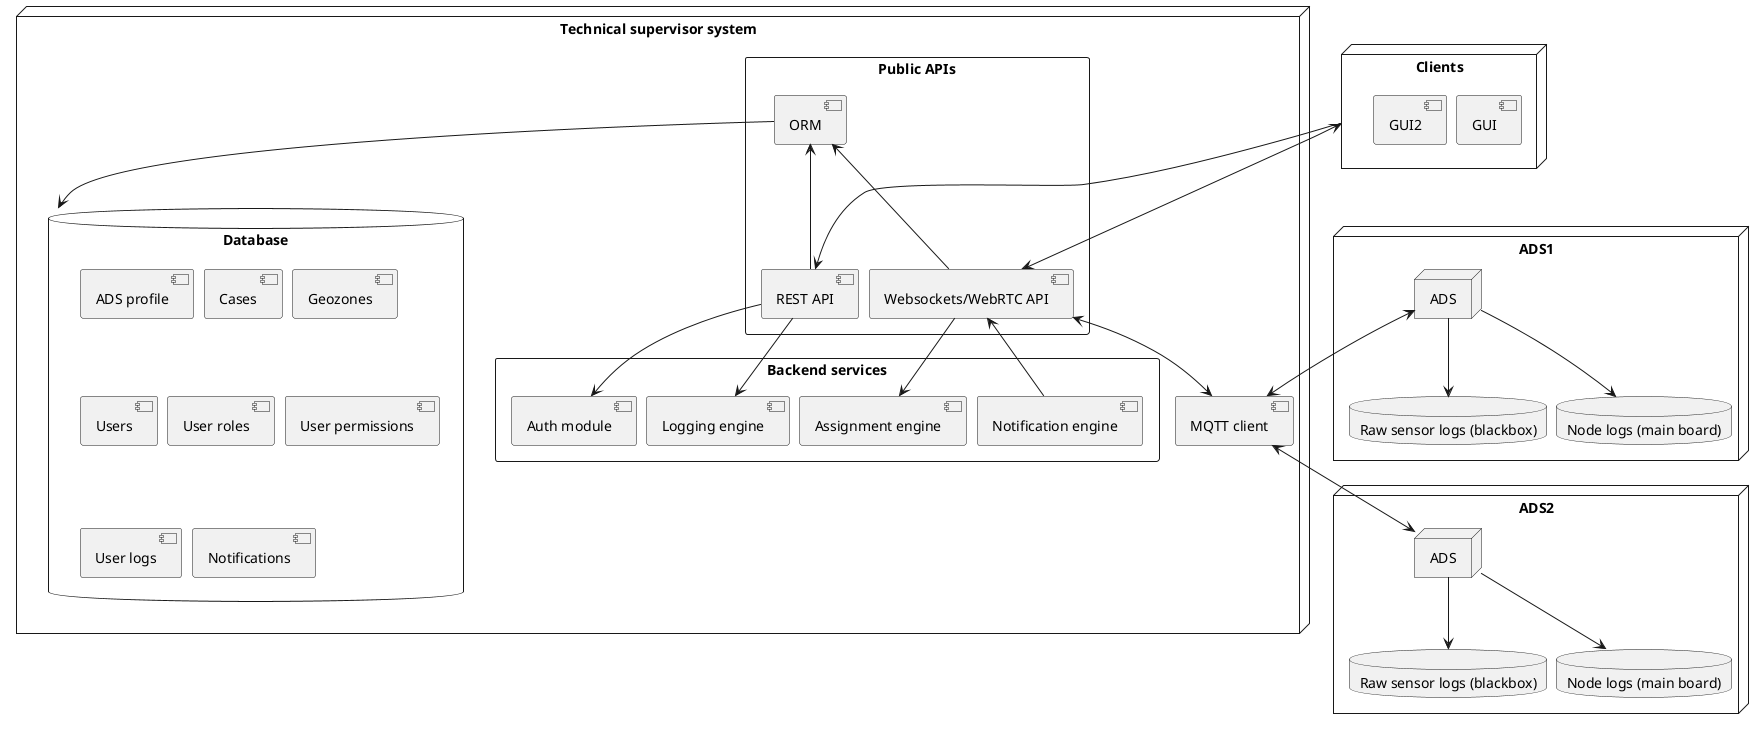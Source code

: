 @startuml
skinparam nodesep 10
skinparam ranksep 5

scale 1.0

node "Clients" as client_side {
    component "GUI" as gui
    component "GUI2" as gui2
}

node "Technical supervisor system" as ts {
    rectangle "Public APIs" {
            component "REST API" as rest_api
            component "Websockets/WebRTC API" as ws_api
            component "ORM" as orm
        }

    rectangle "Backend services" as backend {
        component "Auth module" as auth
        component "Assignment engine" as assignment_engine
        component "Notification engine" as notification_engine
        component "Logging engine" as log_engine
    }

    component "MQTT client" as mqtt_client

    database "Database" as db {
        component "ADS profile"
        component "Cases"
        component "Geozones"
        component "Users"
        component "User roles"
        component "User permissions"
        component "User logs"
        component "Notifications"
    }
}


node "ADS1" as ads_node { 
    node "ADS" as ads1
    database "Raw sensor logs (blackbox)" as raw_logs_ads1
    database "Node logs (main board)" as logs_ads1
}

node "ADS2" as ads_node2 { 
    node "ADS" as ads2
    database "Raw sensor logs (blackbox)" as raw_logs_ads2
    database "Node logs (main board)" as logs_ads2
}

ads1 -down-> raw_logs_ads1
ads1 -down-> logs_ads1
ads2 -down-> raw_logs_ads2
ads2 -down-> logs_ads2
ads1 <-d-> mqtt_client
ads2 <-u-> mqtt_client
client_side -down-> rest_api
client_side <-down-> ws_api
rest_api --> auth
rest_api --> log_engine
rest_api -u-> orm
ws_api -u-> orm
orm -d-> db
ws_api -d-> assignment_engine
notification_engine -r-> ws_api
ws_api <-d-> mqtt_client
@enduml
